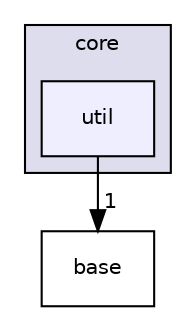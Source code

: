 digraph G {
  compound=true
  node [ fontsize="10", fontname="Helvetica"];
  edge [ labelfontsize="10", labelfontname="Helvetica"];
  subgraph clusterdir_18e718a92f1e56f596f9b4a710826a5a {
    graph [ bgcolor="#ddddee", pencolor="black", label="core" fontname="Helvetica", fontsize="10", URL="dir_18e718a92f1e56f596f9b4a710826a5a.html"]
  dir_c0eddfe3c9144ee87ae8f12eb59d2174 [shape=box, label="util", style="filled", fillcolor="#eeeeff", pencolor="black", URL="dir_c0eddfe3c9144ee87ae8f12eb59d2174.html"];
  }
  dir_96bebcbd622f6ba3e4502d519ed457a0 [shape=box label="base" URL="dir_96bebcbd622f6ba3e4502d519ed457a0.html"];
  dir_c0eddfe3c9144ee87ae8f12eb59d2174->dir_96bebcbd622f6ba3e4502d519ed457a0 [headlabel="1", labeldistance=1.5 headhref="dir_000030_000005.html"];
}
